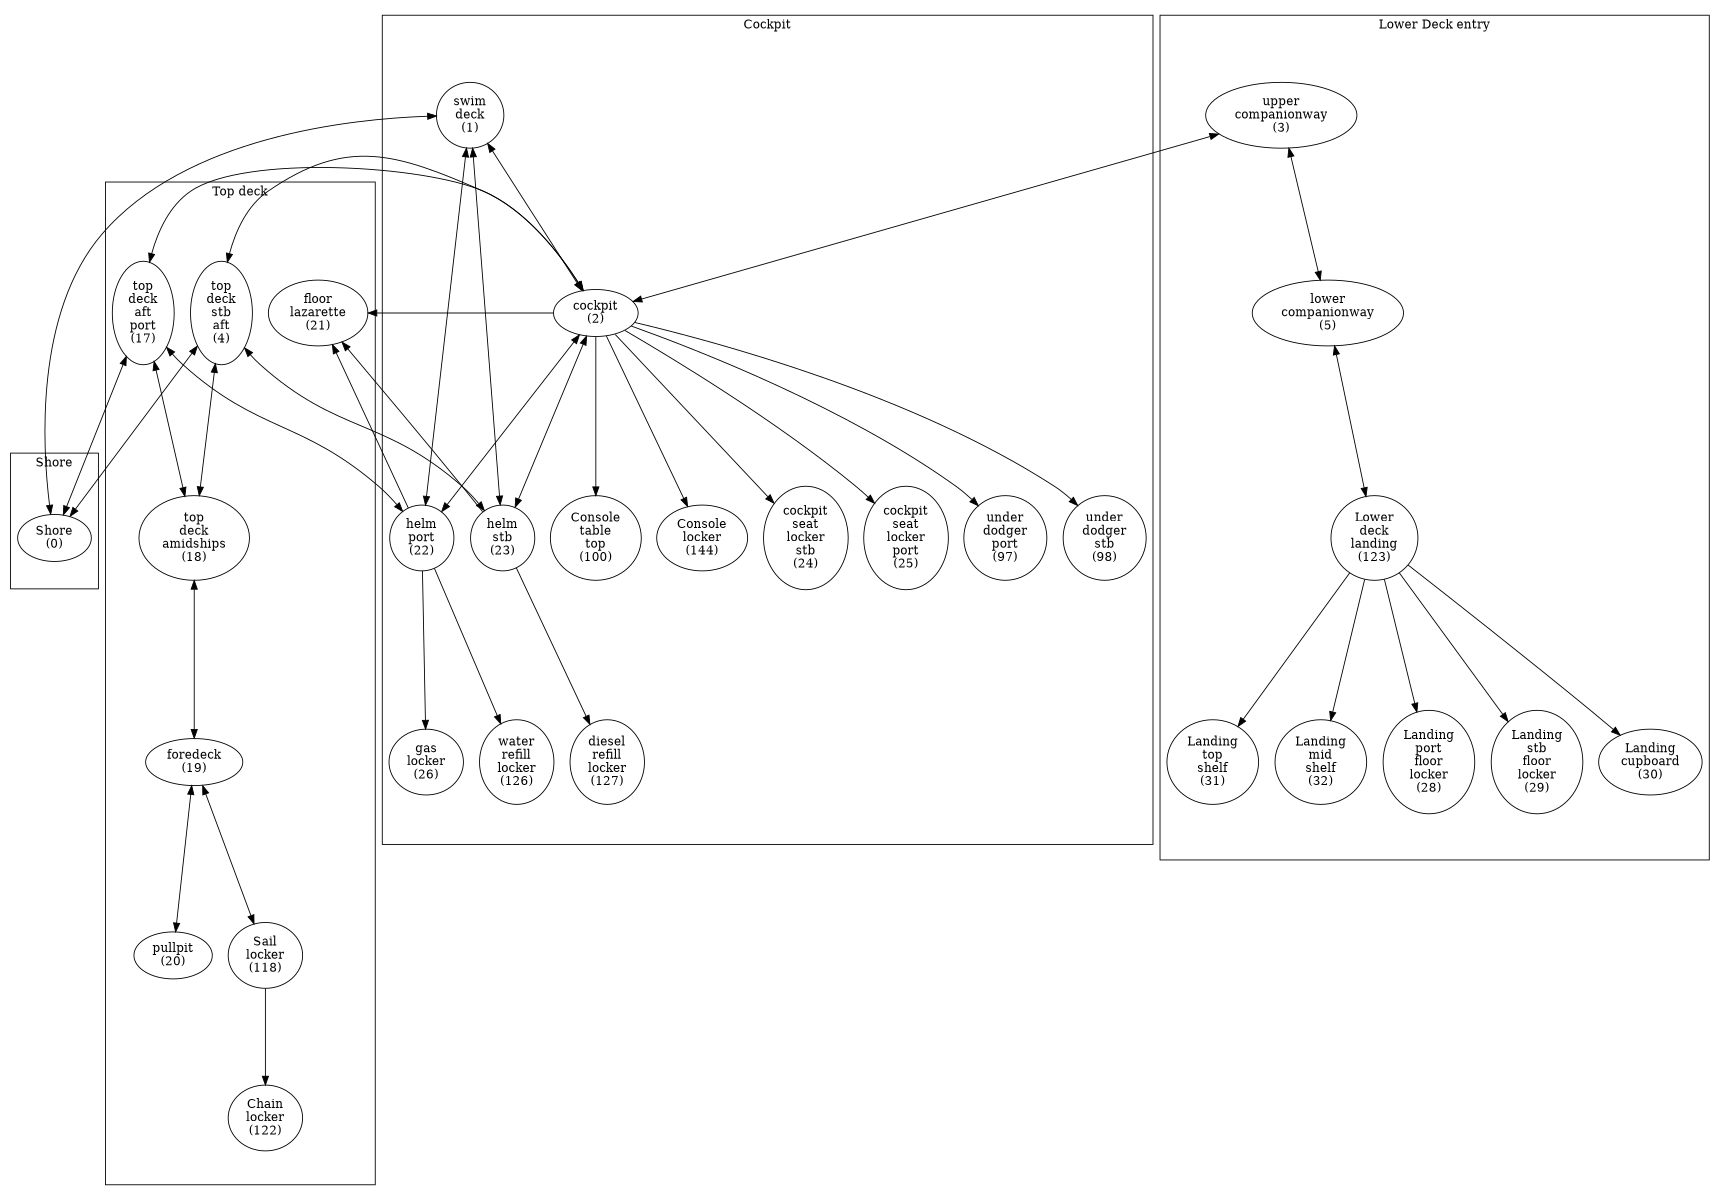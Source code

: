 digraph namadgi3 {
  size="11.5,8";
  ratio=fill;
    S0  [label="Shore
(0)"];
    S1  [label="swim
deck
(1)"];
    S2  [label="cockpit
(2)"];
    S3  [label="upper
companionway
(3)"];
    S4  [label="top
deck
stb
aft
(4)"];
    S5  [label="lower
companionway
(5)"];
    S17  [label="top
deck
aft
port
(17)"];
    S18  [label="top
deck
amidships
(18)"];
    S19  [label="foredeck
(19)"];
    S20  [label="pullpit
(20)"];
    S21  [label="floor
lazarette
(21)"];
    S22  [label="helm
port
(22)"];
    S23  [label="helm
stb
(23)"];
    S24  [label="cockpit
seat
locker
stb
(24)"];
    S25  [label="cockpit
seat
locker
port
(25)"];
    S26  [label="gas
locker
(26)"];
    S28  [label="Landing
port
floor
locker
(28)"];
    S29  [label="Landing
stb
floor
locker
(29)"];
    S30  [label="Landing
cupboard
(30)"];
    S31  [label="Landing
top
shelf
(31)"];
    S32  [label="Landing
mid
shelf
(32)"];
    S97  [label="under
dodger
port
(97)"];
    S98  [label="under
dodger
stb
(98)"];
    S100  [label="Console
table
top
(100)"];
    S118  [label="Sail
locker
(118)"];
    S122  [label="Chain
locker
(122)"];
    S123  [label="Lower
deck
landing
(123)"];
    S126  [label="water
refill
locker
(126)"];
    S127  [label="diesel
refill
locker
(127)"];
    S144  [label="Console
locker
(144)"];

   S1 -> S0 [dir="both"];
   S1 -> S2 [dir="both"];
   S1 -> S22 [dir="both"];
   S1 -> S23 [dir="both"];
   S2 -> S22 [dir="both"];
   S2 -> S23 [dir="both"];
   S2 -> S97;
   S2 -> S98;
   S2 -> S100;
   S2 -> S144;
   S4 -> S2 [dir="both"];
   S17 -> S2 [dir="both"];
   S4 -> S23 [dir="both"];
   S17 -> S22 [dir="both"];
   S3 -> S2 [dir="both"];
   S3 -> S5 [dir="both"];
   S5 -> S123 [dir="both"];
   S123 -> S28;
   S123 -> S29;
   S2 -> S24;
   S2 -> S25;
   S22 -> S26;
   S22 -> S126;
   S23 -> S127;
   S4 -> S18 [dir="both"];
   S17 -> S18 [dir="both"];
   S18 -> S19 [dir="both"];
   S19 -> S20 [dir="both"];
   S19 -> S118 [dir="both"];
   S2 -> S21;
   S22 -> S21;
   S23 -> S21;
   S123 -> S30;
   S123 -> S31;
   S123 -> S32;
   S118 -> S122;
   S4 -> S0 [dir="both"];
   S17 -> S0 [dir="both"];
   subgraph "cluster_Shore"  {label="Shore"; S0; }
   subgraph "cluster_Top deck"  {label="Top deck"; S4; S17; S18; S19; S20; S21; S118; S122; }
   subgraph "cluster_Cockpit"  {label="Cockpit"; S1; S2; S22; S23; S24; S25; S26; S97; S98; S100; S126; S127; S144; }
   subgraph "cluster_Lower Deck entry"  {label="Lower Deck entry"; S3; S5; S28; S29; S30; S31; S32; S123; }
}

